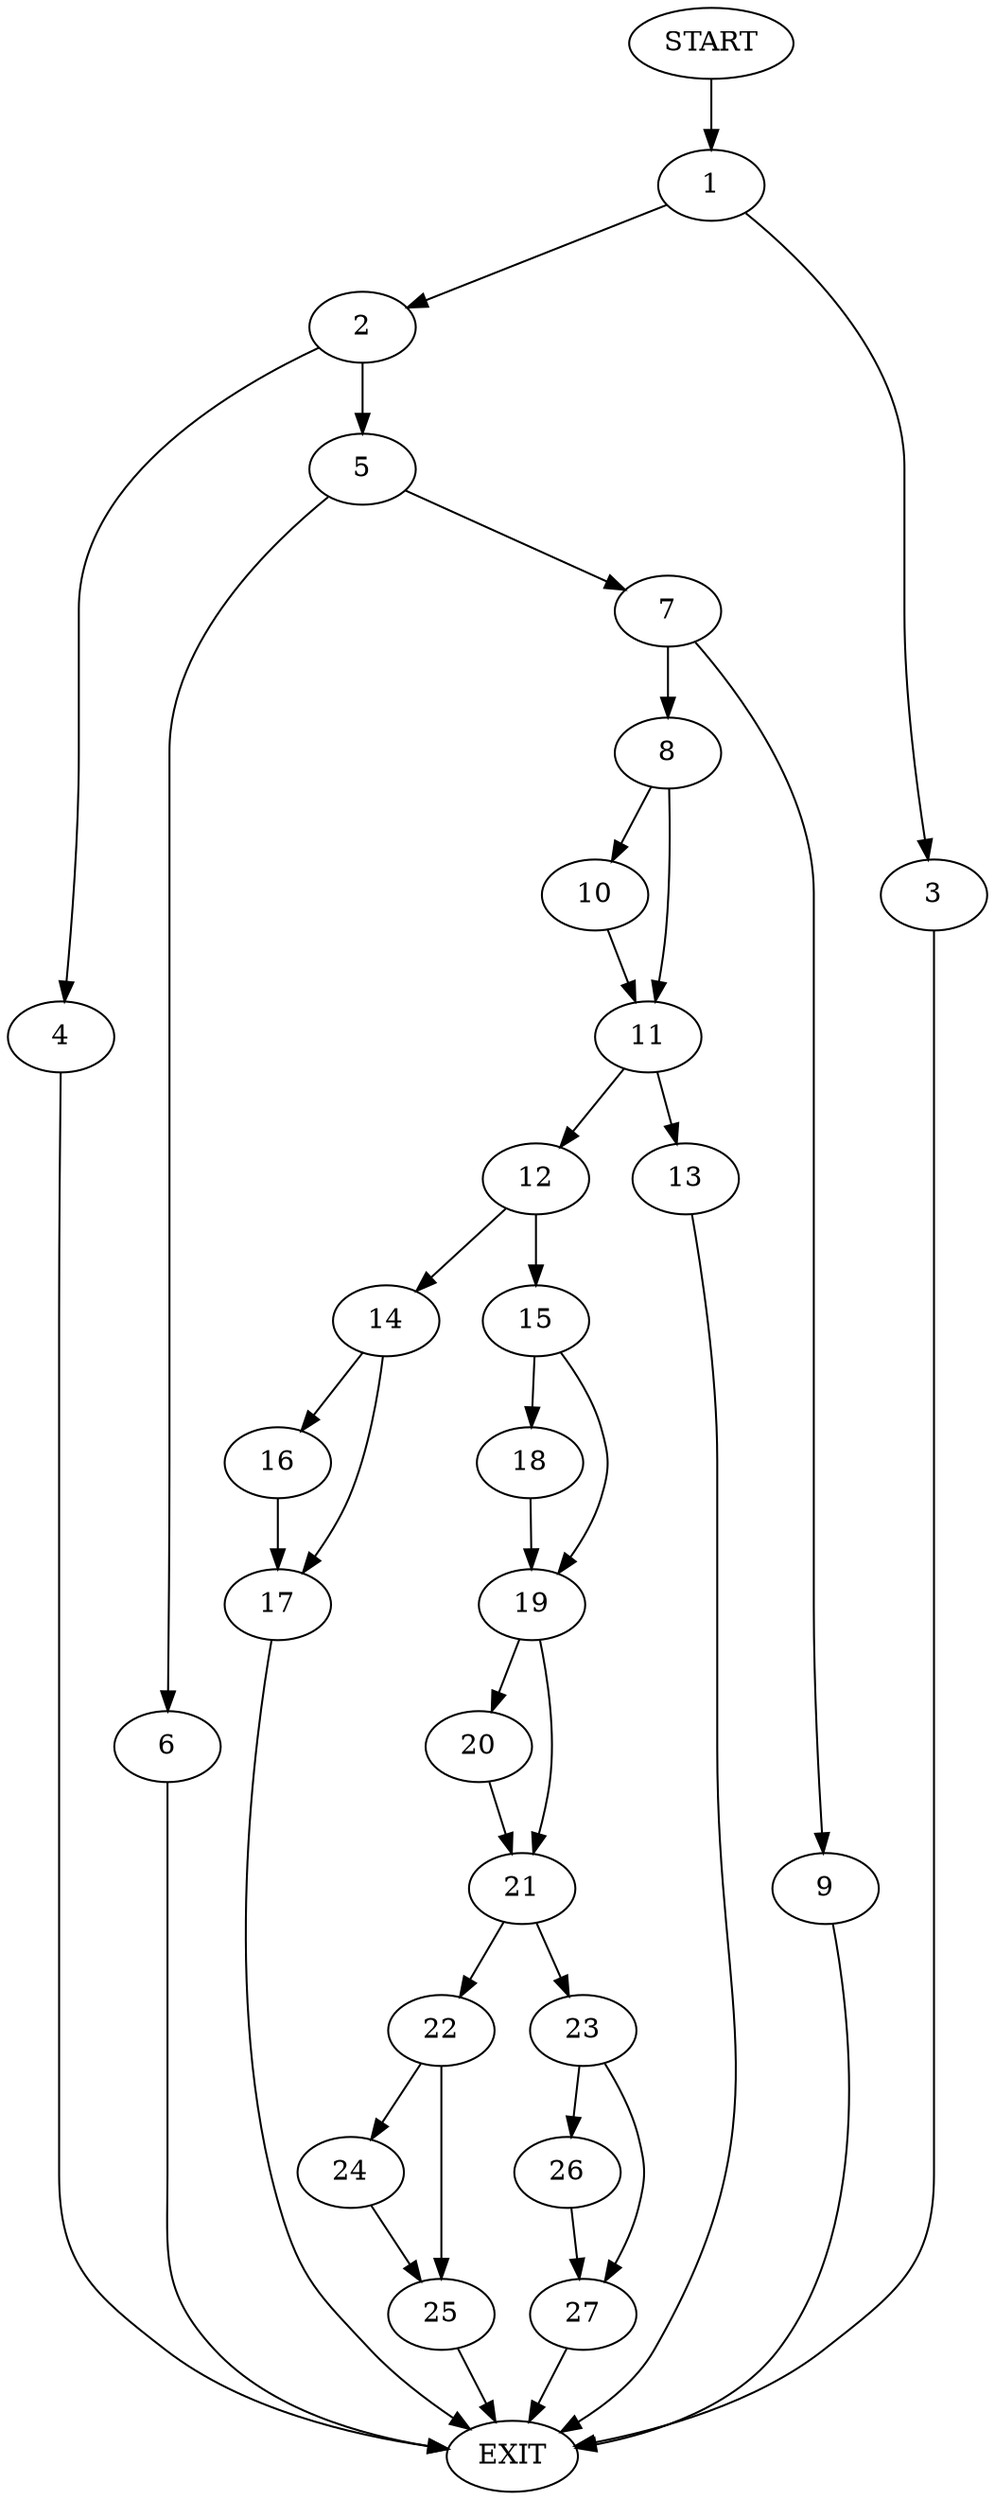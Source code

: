 digraph {
0 [label="START"]
28 [label="EXIT"]
0 -> 1
1 -> 2
1 -> 3
2 -> 4
2 -> 5
3 -> 28
5 -> 6
5 -> 7
4 -> 28
6 -> 28
7 -> 8
7 -> 9
9 -> 28
8 -> 10
8 -> 11
10 -> 11
11 -> 12
11 -> 13
13 -> 28
12 -> 14
12 -> 15
14 -> 16
14 -> 17
15 -> 18
15 -> 19
18 -> 19
19 -> 20
19 -> 21
20 -> 21
21 -> 22
21 -> 23
22 -> 24
22 -> 25
23 -> 26
23 -> 27
24 -> 25
25 -> 28
26 -> 27
27 -> 28
16 -> 17
17 -> 28
}
